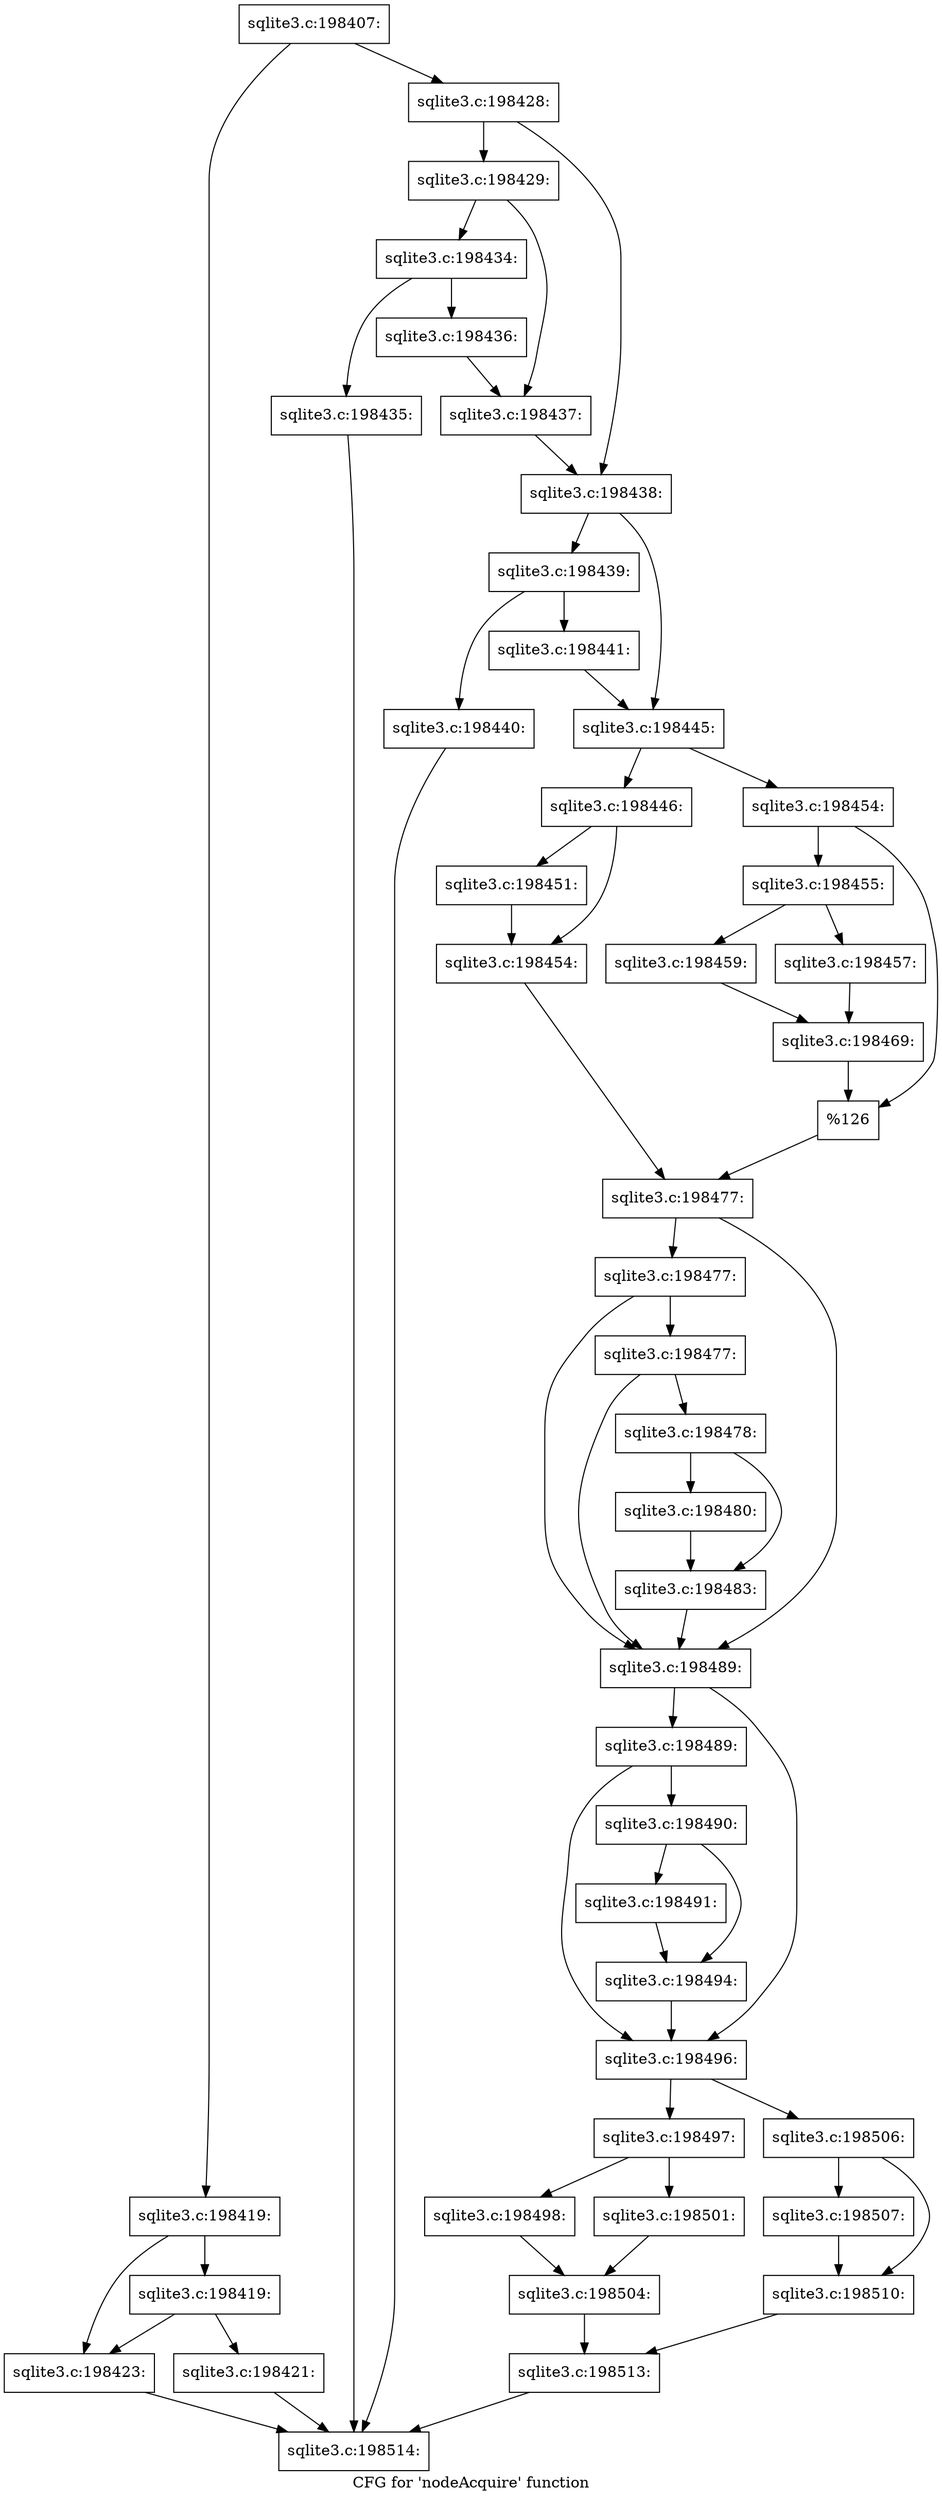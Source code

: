 digraph "CFG for 'nodeAcquire' function" {
	label="CFG for 'nodeAcquire' function";

	Node0x55c0fb51b630 [shape=record,label="{sqlite3.c:198407:}"];
	Node0x55c0fb51b630 -> Node0x55c0fb51fa30;
	Node0x55c0fb51b630 -> Node0x55c0fb51fa80;
	Node0x55c0fb51fa30 [shape=record,label="{sqlite3.c:198419:}"];
	Node0x55c0fb51fa30 -> Node0x55c0fb520740;
	Node0x55c0fb51fa30 -> Node0x55c0fb5202b0;
	Node0x55c0fb520740 [shape=record,label="{sqlite3.c:198419:}"];
	Node0x55c0fb520740 -> Node0x55c0f6e094a0;
	Node0x55c0fb520740 -> Node0x55c0fb5202b0;
	Node0x55c0f6e094a0 [shape=record,label="{sqlite3.c:198421:}"];
	Node0x55c0f6e094a0 -> Node0x55c0fb51b7b0;
	Node0x55c0fb5202b0 [shape=record,label="{sqlite3.c:198423:}"];
	Node0x55c0fb5202b0 -> Node0x55c0fb51b7b0;
	Node0x55c0fb51fa80 [shape=record,label="{sqlite3.c:198428:}"];
	Node0x55c0fb51fa80 -> Node0x55c0fb5213c0;
	Node0x55c0fb51fa80 -> Node0x55c0fb521410;
	Node0x55c0fb5213c0 [shape=record,label="{sqlite3.c:198429:}"];
	Node0x55c0fb5213c0 -> Node0x55c0fb522650;
	Node0x55c0fb5213c0 -> Node0x55c0fb5226a0;
	Node0x55c0fb522650 [shape=record,label="{sqlite3.c:198434:}"];
	Node0x55c0fb522650 -> Node0x55c0fb522b50;
	Node0x55c0fb522650 -> Node0x55c0fb522ba0;
	Node0x55c0fb522b50 [shape=record,label="{sqlite3.c:198435:}"];
	Node0x55c0fb522b50 -> Node0x55c0fb51b7b0;
	Node0x55c0fb522ba0 [shape=record,label="{sqlite3.c:198436:}"];
	Node0x55c0fb522ba0 -> Node0x55c0fb5226a0;
	Node0x55c0fb5226a0 [shape=record,label="{sqlite3.c:198437:}"];
	Node0x55c0fb5226a0 -> Node0x55c0fb521410;
	Node0x55c0fb521410 [shape=record,label="{sqlite3.c:198438:}"];
	Node0x55c0fb521410 -> Node0x55c0fb523230;
	Node0x55c0fb521410 -> Node0x55c0fb523280;
	Node0x55c0fb523230 [shape=record,label="{sqlite3.c:198439:}"];
	Node0x55c0fb523230 -> Node0x55c0fb523fc0;
	Node0x55c0fb523230 -> Node0x55c0fb524010;
	Node0x55c0fb523fc0 [shape=record,label="{sqlite3.c:198440:}"];
	Node0x55c0fb523fc0 -> Node0x55c0fb51b7b0;
	Node0x55c0fb524010 [shape=record,label="{sqlite3.c:198441:}"];
	Node0x55c0fb524010 -> Node0x55c0fb523280;
	Node0x55c0fb523280 [shape=record,label="{sqlite3.c:198445:}"];
	Node0x55c0fb523280 -> Node0x55c0fb524d90;
	Node0x55c0fb523280 -> Node0x55c0fb525330;
	Node0x55c0fb524d90 [shape=record,label="{sqlite3.c:198446:}"];
	Node0x55c0fb524d90 -> Node0x55c0fb5259a0;
	Node0x55c0fb524d90 -> Node0x55c0fb5259f0;
	Node0x55c0fb5259a0 [shape=record,label="{sqlite3.c:198451:}"];
	Node0x55c0fb5259a0 -> Node0x55c0fb5259f0;
	Node0x55c0fb5259f0 [shape=record,label="{sqlite3.c:198454:}"];
	Node0x55c0fb5259f0 -> Node0x55c0fb5252e0;
	Node0x55c0fb525330 [shape=record,label="{sqlite3.c:198454:}"];
	Node0x55c0fb525330 -> Node0x55c0fb526080;
	Node0x55c0fb525330 -> Node0x55c0fb5260d0;
	Node0x55c0fb526080 [shape=record,label="{sqlite3.c:198455:}"];
	Node0x55c0fb526080 -> Node0x55c0fb526ed0;
	Node0x55c0fb526080 -> Node0x55c0fb526e30;
	Node0x55c0fb526e30 [shape=record,label="{sqlite3.c:198457:}"];
	Node0x55c0fb526e30 -> Node0x55c0fb526e80;
	Node0x55c0fb526ed0 [shape=record,label="{sqlite3.c:198459:}"];
	Node0x55c0fb526ed0 -> Node0x55c0fb526e80;
	Node0x55c0fb526e80 [shape=record,label="{sqlite3.c:198469:}"];
	Node0x55c0fb526e80 -> Node0x55c0fb5260d0;
	Node0x55c0fb5260d0 [shape=record,label="{%126}"];
	Node0x55c0fb5260d0 -> Node0x55c0fb5252e0;
	Node0x55c0fb5252e0 [shape=record,label="{sqlite3.c:198477:}"];
	Node0x55c0fb5252e0 -> Node0x55c0fb5295c0;
	Node0x55c0fb5252e0 -> Node0x55c0fb5294f0;
	Node0x55c0fb5295c0 [shape=record,label="{sqlite3.c:198477:}"];
	Node0x55c0fb5295c0 -> Node0x55c0fb529540;
	Node0x55c0fb5295c0 -> Node0x55c0fb5294f0;
	Node0x55c0fb529540 [shape=record,label="{sqlite3.c:198477:}"];
	Node0x55c0fb529540 -> Node0x55c0fb5294a0;
	Node0x55c0fb529540 -> Node0x55c0fb5294f0;
	Node0x55c0fb5294a0 [shape=record,label="{sqlite3.c:198478:}"];
	Node0x55c0fb5294a0 -> Node0x55c0fb52a2d0;
	Node0x55c0fb5294a0 -> Node0x55c0fb52a320;
	Node0x55c0fb52a2d0 [shape=record,label="{sqlite3.c:198480:}"];
	Node0x55c0fb52a2d0 -> Node0x55c0fb52a320;
	Node0x55c0fb52a320 [shape=record,label="{sqlite3.c:198483:}"];
	Node0x55c0fb52a320 -> Node0x55c0fb5294f0;
	Node0x55c0fb5294f0 [shape=record,label="{sqlite3.c:198489:}"];
	Node0x55c0fb5294f0 -> Node0x55c0fb52abe0;
	Node0x55c0fb5294f0 -> Node0x55c0fb52ab90;
	Node0x55c0fb52abe0 [shape=record,label="{sqlite3.c:198489:}"];
	Node0x55c0fb52abe0 -> Node0x55c0fb52ab40;
	Node0x55c0fb52abe0 -> Node0x55c0fb52ab90;
	Node0x55c0fb52ab40 [shape=record,label="{sqlite3.c:198490:}"];
	Node0x55c0fb52ab40 -> Node0x55c0fb52b200;
	Node0x55c0fb52ab40 -> Node0x55c0fb52b250;
	Node0x55c0fb52b200 [shape=record,label="{sqlite3.c:198491:}"];
	Node0x55c0fb52b200 -> Node0x55c0fb52b250;
	Node0x55c0fb52b250 [shape=record,label="{sqlite3.c:198494:}"];
	Node0x55c0fb52b250 -> Node0x55c0fb52ab90;
	Node0x55c0fb52ab90 [shape=record,label="{sqlite3.c:198496:}"];
	Node0x55c0fb52ab90 -> Node0x55c0fb52c190;
	Node0x55c0fb52ab90 -> Node0x55c0fb52c230;
	Node0x55c0fb52c190 [shape=record,label="{sqlite3.c:198497:}"];
	Node0x55c0fb52c190 -> Node0x55c0fb52c640;
	Node0x55c0fb52c190 -> Node0x55c0fb52c6e0;
	Node0x55c0fb52c640 [shape=record,label="{sqlite3.c:198498:}"];
	Node0x55c0fb52c640 -> Node0x55c0fb52c690;
	Node0x55c0fb52c6e0 [shape=record,label="{sqlite3.c:198501:}"];
	Node0x55c0fb52c6e0 -> Node0x55c0fb52c690;
	Node0x55c0fb52c690 [shape=record,label="{sqlite3.c:198504:}"];
	Node0x55c0fb52c690 -> Node0x55c0fb52c1e0;
	Node0x55c0fb52c230 [shape=record,label="{sqlite3.c:198506:}"];
	Node0x55c0fb52c230 -> Node0x55c0f6e0a8e0;
	Node0x55c0fb52c230 -> Node0x55c0fb52d0a0;
	Node0x55c0f6e0a8e0 [shape=record,label="{sqlite3.c:198507:}"];
	Node0x55c0f6e0a8e0 -> Node0x55c0fb52d0a0;
	Node0x55c0fb52d0a0 [shape=record,label="{sqlite3.c:198510:}"];
	Node0x55c0fb52d0a0 -> Node0x55c0fb52c1e0;
	Node0x55c0fb52c1e0 [shape=record,label="{sqlite3.c:198513:}"];
	Node0x55c0fb52c1e0 -> Node0x55c0fb51b7b0;
	Node0x55c0fb51b7b0 [shape=record,label="{sqlite3.c:198514:}"];
}
